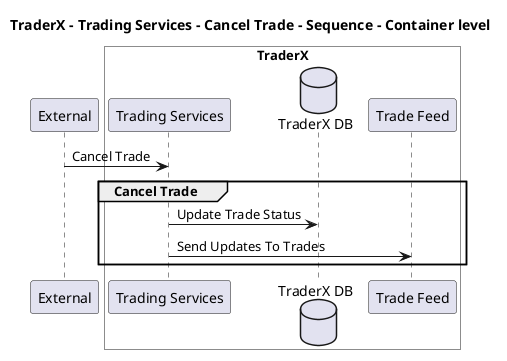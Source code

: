 @startuml

title TraderX - Trading Services - Cancel Trade - Sequence - Container level

participant "External" as C4InterFlow.SoftwareSystems.ExternalSystem

box "TraderX" #White
    participant "Trading Services" as TraderX.SoftwareSystems.TraderX.Containers.TradingServices
    database "TraderX DB" as TraderX.SoftwareSystems.TraderX.Containers.TraderXDB
    participant "Trade Feed" as TraderX.SoftwareSystems.TraderX.Containers.TradeFeed
end box


C4InterFlow.SoftwareSystems.ExternalSystem -> TraderX.SoftwareSystems.TraderX.Containers.TradingServices : Cancel Trade
group Cancel Trade
TraderX.SoftwareSystems.TraderX.Containers.TradingServices -> TraderX.SoftwareSystems.TraderX.Containers.TraderXDB : Update Trade Status
TraderX.SoftwareSystems.TraderX.Containers.TradingServices -> TraderX.SoftwareSystems.TraderX.Containers.TradeFeed : Send Updates To Trades
end


@enduml
